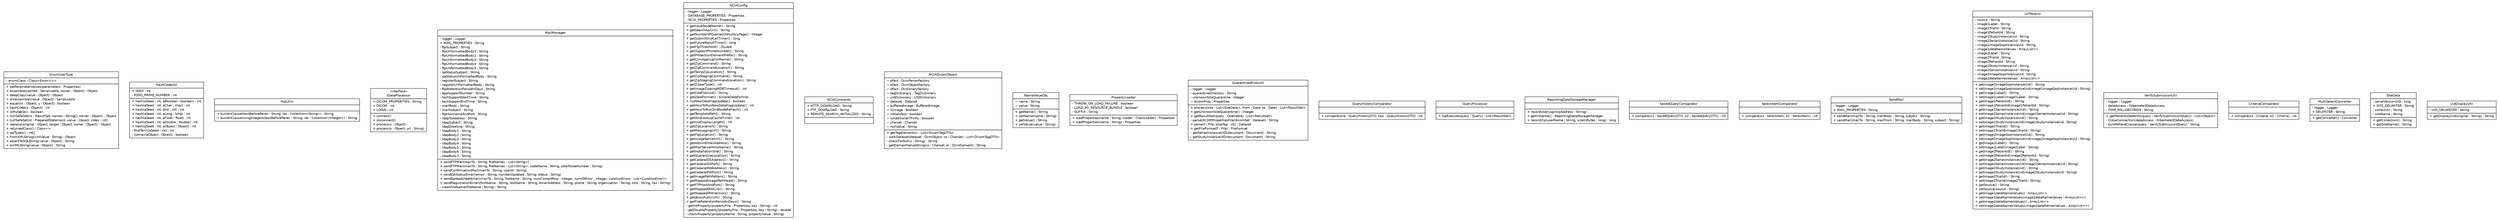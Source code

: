 #!/usr/local/bin/dot
#
# Class diagram 
# Generated by UmlGraph version 4.8 (http://www.spinellis.gr/sw/umlgraph)
#

digraph G {
	edge [fontname="Helvetica",fontsize=10,labelfontname="Helvetica",labelfontsize=10];
	node [fontname="Helvetica",fontsize=10,shape=plaintext];
	// gov.nih.nci.ncia.util.EnumUserType
	c6281 [label=<<table border="0" cellborder="1" cellspacing="0" cellpadding="2" port="p" href="./EnumUserType.html">
		<tr><td><table border="0" cellspacing="0" cellpadding="1">
			<tr><td> EnumUserType </td></tr>
		</table></td></tr>
		<tr><td><table border="0" cellspacing="0" cellpadding="1">
			<tr><td align="left"> - enumClass : Class&lt;Enum&lt;&gt;&gt; </td></tr>
		</table></td></tr>
		<tr><td><table border="0" cellspacing="0" cellpadding="1">
			<tr><td align="left"> + setParameterValues(parameters : Properties) </td></tr>
			<tr><td align="left"> + assemble(cached : Serializable, owner : Object) : Object </td></tr>
			<tr><td align="left"> + deepCopy(value : Object) : Object </td></tr>
			<tr><td align="left"> + disassemble(value : Object) : Serializable </td></tr>
			<tr><td align="left"> + equals(x : Object, y : Object) : boolean </td></tr>
			<tr><td align="left"> + hashCode(x : Object) : int </td></tr>
			<tr><td align="left"> + isMutable() : boolean </td></tr>
			<tr><td align="left"> + nullSafeGet(rs : ResultSet, names : String[], owner : Object) : Object </td></tr>
			<tr><td align="left"> + nullSafeSet(st : PreparedStatement, value : Object, index : int) </td></tr>
			<tr><td align="left"> + replace(original : Object, target : Object, owner : Object) : Object </td></tr>
			<tr><td align="left"> + returnedClass() : Class&lt;&gt; </td></tr>
			<tr><td align="left"> + sqlTypes() : int[] </td></tr>
			<tr><td align="left"> + fromXMLString(xmlValue : String) : Object </td></tr>
			<tr><td align="left"> + objectToSQLString(value : Object) : String </td></tr>
			<tr><td align="left"> + toXMLString(value : Object) : String </td></tr>
		</table></td></tr>
		</table>>, fontname="Helvetica", fontcolor="black", fontsize=10.0];
	// gov.nih.nci.ncia.util.HashCodeUtil
	c6282 [label=<<table border="0" cellborder="1" cellspacing="0" cellpadding="2" port="p" href="./HashCodeUtil.html">
		<tr><td><table border="0" cellspacing="0" cellpadding="1">
			<tr><td> HashCodeUtil </td></tr>
		</table></td></tr>
		<tr><td><table border="0" cellspacing="0" cellpadding="1">
			<tr><td align="left"> + SEED : int </td></tr>
			<tr><td align="left"> - fODD_PRIME_NUMBER : int </td></tr>
		</table></td></tr>
		<tr><td><table border="0" cellspacing="0" cellpadding="1">
			<tr><td align="left"> + hash(aSeed : int, aBoolean : boolean) : int </td></tr>
			<tr><td align="left"> + hash(aSeed : int, aChar : char) : int </td></tr>
			<tr><td align="left"> + hash(aSeed : int, aInt : int) : int </td></tr>
			<tr><td align="left"> + hash(aSeed : int, aLong : long) : int </td></tr>
			<tr><td align="left"> + hash(aSeed : int, aFloat : float) : int </td></tr>
			<tr><td align="left"> + hash(aSeed : int, aDouble : double) : int </td></tr>
			<tr><td align="left"> + hash(aSeed : int, aObject : Object) : int </td></tr>
			<tr><td align="left"> - firstTerm(aSeed : int) : int </td></tr>
			<tr><td align="left"> - isArray(aObject : Object) : boolean </td></tr>
		</table></td></tr>
		</table>>, fontname="Helvetica", fontcolor="black", fontsize=10.0];
	// gov.nih.nci.ncia.util.HqlUtils
	c6283 [label=<<table border="0" cellborder="1" cellspacing="0" cellpadding="2" port="p" href="./HqlUtils.html">
		<tr><td><table border="0" cellspacing="0" cellpadding="1">
			<tr><td> HqlUtils </td></tr>
		</table></td></tr>
		<tr><td><table border="0" cellspacing="0" cellpadding="1">
			<tr><td align="left">  </td></tr>
		</table></td></tr>
		<tr><td><table border="0" cellspacing="0" cellpadding="1">
			<tr><td align="left"> + buildInClause(textBeforeParen : String, ids : Collection&lt;String&gt;) : String </td></tr>
			<tr><td align="left"> + buildInClauseUsingIntegers(textBeforeParen : String, ids : Collection&lt;Integer&gt;) : String </td></tr>
		</table></td></tr>
		</table>>, fontname="Helvetica", fontcolor="black", fontsize=10.0];
	// gov.nih.nci.ncia.util.IDataProcessor
	c6284 [label=<<table border="0" cellborder="1" cellspacing="0" cellpadding="2" port="p" href="./IDataProcessor.html">
		<tr><td><table border="0" cellspacing="0" cellpadding="1">
			<tr><td> &laquo;interface&raquo; </td></tr>
			<tr><td> IDataProcessor </td></tr>
		</table></td></tr>
		<tr><td><table border="0" cellspacing="0" cellpadding="1">
			<tr><td align="left"> + DICOM_PROPERITIES : String </td></tr>
			<tr><td align="left"> + DICOM : int </td></tr>
			<tr><td align="left"> + LOGIN : int </td></tr>
		</table></td></tr>
		<tr><td><table border="0" cellspacing="0" cellpadding="1">
			<tr><td align="left"> + connect() </td></tr>
			<tr><td align="left"> + disconnect() </td></tr>
			<tr><td align="left"> + process(o : Object) </td></tr>
			<tr><td align="left"> + process(o : Object, url : String) </td></tr>
		</table></td></tr>
		</table>>, fontname="Helvetica", fontcolor="black", fontsize=10.0];
	// gov.nih.nci.ncia.util.MailManager
	c6285 [label=<<table border="0" cellborder="1" cellspacing="0" cellpadding="2" port="p" href="./MailManager.html">
		<tr><td><table border="0" cellspacing="0" cellpadding="1">
			<tr><td> MailManager </td></tr>
		</table></td></tr>
		<tr><td><table border="0" cellspacing="0" cellpadding="1">
			<tr><td align="left"> - logger : Logger </td></tr>
			<tr><td align="left"> + MAIL_PROPERTIES : String </td></tr>
			<tr><td align="left"> - ftpSubject : String </td></tr>
			<tr><td align="left"> - ftpUnformattedBody1 : String </td></tr>
			<tr><td align="left"> - ftpUnformattedBody2 : String </td></tr>
			<tr><td align="left"> - ftpUnformattedBody3 : String </td></tr>
			<tr><td align="left"> - ftpUnformattedBody4 : String </td></tr>
			<tr><td align="left"> - ftpUnformattedBody5 : String </td></tr>
			<tr><td align="left"> - qaStatusSubject : String </td></tr>
			<tr><td align="left"> - qaStatusUnFormattedBody : String </td></tr>
			<tr><td align="left"> - registerSubject : String </td></tr>
			<tr><td align="left"> - registerUnformattedBody : String </td></tr>
			<tr><td align="left"> - fileRetentionPeriodInDays : String </td></tr>
			<tr><td align="left"> - appSupportNumber : String </td></tr>
			<tr><td align="left"> - techSupportStartTime : String </td></tr>
			<tr><td align="left"> - techSupportEndTime : String </td></tr>
			<tr><td align="left"> - mailBody : String </td></tr>
			<tr><td align="left"> - mailSubject : String </td></tr>
			<tr><td align="left"> - ftpHostnameAndPort : String </td></tr>
			<tr><td align="left"> - ldapToAddress : String </td></tr>
			<tr><td align="left"> - ldapSubject : String </td></tr>
			<tr><td align="left"> - ldapGreeting : String </td></tr>
			<tr><td align="left"> - ldapBody1 : String </td></tr>
			<tr><td align="left"> - ldapBody2 : String </td></tr>
			<tr><td align="left"> - ldapBody3 : String </td></tr>
			<tr><td align="left"> - ldapBody4 : String </td></tr>
			<tr><td align="left"> - ldapBody5 : String </td></tr>
			<tr><td align="left"> - ldapBody6 : String </td></tr>
			<tr><td align="left"> - ldapBody7 : String </td></tr>
		</table></td></tr>
		<tr><td><table border="0" cellspacing="0" cellpadding="1">
			<tr><td align="left"> + sendFTPMail(mailTo : String, fileNames : List&lt;String&gt;) </td></tr>
			<tr><td align="left"> + sendFTPMail(mailTo : String, fileNames : List&lt;String&gt;, nodeName : String, totalNodeNumber : String) </td></tr>
			<tr><td align="left"> + sendConfirmationMail(mailTo : String, userId : String) </td></tr>
			<tr><td align="left"> + sendQAStatusEmail(email : String, numberUpdated : String, status : String) </td></tr>
			<tr><td align="left"> + sendSpreadsheetEmail(mailTo : String, fileName : String, numCorrectRow : Integer, numOfError : Integer, curationErrors : List&lt;CurationError&gt;) </td></tr>
			<tr><td align="left"> + sendRegistrationEmail(firstName : String, lastName : String, emailAddress : String, phone : String, organization : String, title : String, fax : String) </td></tr>
			<tr><td align="left"> - cleanFileName(fileName : String) : String </td></tr>
		</table></td></tr>
		</table>>, fontname="Helvetica", fontcolor="black", fontsize=10.0];
	// gov.nih.nci.ncia.util.NCIAConfig
	c6286 [label=<<table border="0" cellborder="1" cellspacing="0" cellpadding="2" port="p" href="./NCIAConfig.html">
		<tr><td><table border="0" cellspacing="0" cellpadding="1">
			<tr><td> NCIAConfig </td></tr>
		</table></td></tr>
		<tr><td><table border="0" cellspacing="0" cellpadding="1">
			<tr><td align="left"> - logger : Logger </td></tr>
			<tr><td align="left"> - DATABASE_PROPERTIES : Properties </td></tr>
			<tr><td align="left"> - NCIA_PROPERTIES : Properties </td></tr>
		</table></td></tr>
		<tr><td><table border="0" cellspacing="0" cellpadding="1">
			<tr><td align="left"> + getLocalNodeName() : String </td></tr>
			<tr><td align="left"> + getSearchApiUrl() : String </td></tr>
			<tr><td align="left"> + getNumberOfQueriesOnHistoryPage() : Integer </td></tr>
			<tr><td align="left"> + getSubmitGridCallTimer() : long </td></tr>
			<tr><td align="left"> + getFutureResultTimer() : long </td></tr>
			<tr><td align="left"> + getFtpThreshold() : Double </td></tr>
			<tr><td align="left"> + getSupportPhoneNumber() : String </td></tr>
			<tr><td align="left"> + getProtectionElementPrefix() : String </td></tr>
			<tr><td align="left"> + getCsmApplicationName() : String </td></tr>
			<tr><td align="left"> + getZipCommand() : String </td></tr>
			<tr><td align="left"> + getZipCommandLocation() : String </td></tr>
			<tr><td align="left"> + getTempZipLocation() : String </td></tr>
			<tr><td align="left"> + getZipStagingCommand() : String </td></tr>
			<tr><td align="left"> + getZipStagingCommandLocation() : String </td></tr>
			<tr><td align="left"> + getZipperType() : int </td></tr>
			<tr><td align="left"> + getImageZippingMDBTimeout() : int </td></tr>
			<tr><td align="left"> + getCdePublicId() : String </td></tr>
			<tr><td align="left"> + getDateFormat() : SimpleDateFormat </td></tr>
			<tr><td align="left"> + runNewDataFlagUpdate() : boolean </td></tr>
			<tr><td align="left"> + getHourToRunNewDataFlagUpdate() : int </td></tr>
			<tr><td align="left"> + getHourToRunGridNodeRefresh() : int </td></tr>
			<tr><td align="left"> + getTemplatePath() : String </td></tr>
			<tr><td align="left"> + getGridLookupCacheTime() : int </td></tr>
			<tr><td align="left"> + getUidDisplayLength() : int </td></tr>
			<tr><td align="left"> + getZipLocation() : String </td></tr>
			<tr><td align="left"> + getMessagingUrl() : String </td></tr>
			<tr><td align="left"> + getFtpLocation() : String </td></tr>
			<tr><td align="left"> + getImageServerUrl() : String </td></tr>
			<tr><td align="left"> + getAdminEmailAddress() : String </td></tr>
			<tr><td align="left"> + getMailServerHostName() : String </td></tr>
			<tr><td align="left"> + getInstallationSite() : String </td></tr>
			<tr><td align="left"> + getQuarantineLocation() : String </td></tr>
			<tr><td align="left"> + getCedaraIGSAddress() : String </td></tr>
			<tr><td align="left"> + getCedaraIGSPort() : String </td></tr>
			<tr><td align="left"> + getCedaraIRWAddress() : String </td></tr>
			<tr><td align="left"> + getCedaraIRWPort() : String </td></tr>
			<tr><td align="left"> + getImagePathPattern() : String </td></tr>
			<tr><td align="left"> + getMappedImagePathHead() : String </td></tr>
			<tr><td align="left"> + getFTPHostAndPort() : String </td></tr>
			<tr><td align="left"> + getMappedIRWLink() : String </td></tr>
			<tr><td align="left"> + getMappedIRWVersion() : String </td></tr>
			<tr><td align="left"> + getJBossPublicUrl() : String </td></tr>
			<tr><td align="left"> + getFileRetentionPeriodInDays() : String </td></tr>
			<tr><td align="left"> - getIntProperty(propertyFile : Properties, key : String) : int </td></tr>
			<tr><td align="left"> - getDoubleProperty(propertyFile : Properties, key : String) : double </td></tr>
			<tr><td align="left"> - checkProperty(propertyName : String, propertyValue : String) </td></tr>
		</table></td></tr>
		</table>>, fontname="Helvetica", fontcolor="black", fontsize=10.0];
	// gov.nih.nci.ncia.util.NCIAConstants
	c6287 [label=<<table border="0" cellborder="1" cellspacing="0" cellpadding="2" port="p" href="./NCIAConstants.html">
		<tr><td><table border="0" cellspacing="0" cellpadding="1">
			<tr><td> NCIAConstants </td></tr>
		</table></td></tr>
		<tr><td><table border="0" cellspacing="0" cellpadding="1">
			<tr><td align="left"> + HTTP_DOWNLOAD : String </td></tr>
			<tr><td align="left"> + FTP_DOWNLOAD : String </td></tr>
			<tr><td align="left"> + REMOTE_SEARCH_INITIALIZED : String </td></tr>
		</table></td></tr>
		<tr><td><table border="0" cellspacing="0" cellpadding="1">
			<tr><td align="left">  </td></tr>
		</table></td></tr>
		</table>>, fontname="Helvetica", fontcolor="black", fontsize=10.0];
	// gov.nih.nci.ncia.util.NCIADicomObject
	c6288 [label=<<table border="0" cellborder="1" cellspacing="0" cellpadding="2" port="p" href="./NCIADicomObject.html">
		<tr><td><table border="0" cellspacing="0" cellpadding="1">
			<tr><td> NCIADicomObject </td></tr>
		</table></td></tr>
		<tr><td><table border="0" cellspacing="0" cellpadding="1">
			<tr><td align="left"> ~ pFact : DcmParserFactory </td></tr>
			<tr><td align="left"> ~ oFact : DcmObjectFactory </td></tr>
			<tr><td align="left"> ~ dFact : DictionaryFactory </td></tr>
			<tr><td align="left"> ~ tagDictionary : TagDictionary </td></tr>
			<tr><td align="left"> ~ uidDictionary : UIDDictionary </td></tr>
			<tr><td align="left"> ~ dataset : Dataset </td></tr>
			<tr><td align="left"> ~ bufferedImage : BufferedImage </td></tr>
			<tr><td align="left"> ~ isImage : boolean </td></tr>
			<tr><td align="left"> ~ isManifest : boolean </td></tr>
			<tr><td align="left"> ~ isAdditionalTFInfo : boolean </td></tr>
			<tr><td align="left"> ~ charset : Charset </td></tr>
			<tr><td align="left"> ~ nullValue : String </td></tr>
		</table></td></tr>
		<tr><td><table border="0" cellspacing="0" cellpadding="1">
			<tr><td align="left"> + getTagElements() : List&lt;DicomTagDTO&gt; </td></tr>
			<tr><td align="left"> - walkDataset(dataset : DcmObject, cs : Charset) : List&lt;DicomTagDTO&gt; </td></tr>
			<tr><td align="left"> - checkForNull(s : String) : String </td></tr>
			<tr><td align="left"> - getElementValueString(cs : Charset, el : DcmElement) : String </td></tr>
		</table></td></tr>
		</table>>, fontname="Helvetica", fontcolor="black", fontsize=10.0];
	// gov.nih.nci.ncia.util.NameValueObj
	c6289 [label=<<table border="0" cellborder="1" cellspacing="0" cellpadding="2" port="p" href="./NameValueObj.html">
		<tr><td><table border="0" cellspacing="0" cellpadding="1">
			<tr><td> NameValueObj </td></tr>
		</table></td></tr>
		<tr><td><table border="0" cellspacing="0" cellpadding="1">
			<tr><td align="left"> ~ name : String </td></tr>
			<tr><td align="left"> ~ value : String </td></tr>
		</table></td></tr>
		<tr><td><table border="0" cellspacing="0" cellpadding="1">
			<tr><td align="left"> + getName() : String </td></tr>
			<tr><td align="left"> + setName(name : String) </td></tr>
			<tr><td align="left"> + getValue() : String </td></tr>
			<tr><td align="left"> + setValue(value : String) </td></tr>
		</table></td></tr>
		</table>>, fontname="Helvetica", fontcolor="black", fontsize=10.0];
	// gov.nih.nci.ncia.util.PropertyLoader
	c6290 [label=<<table border="0" cellborder="1" cellspacing="0" cellpadding="2" port="p" href="./PropertyLoader.html">
		<tr><td><table border="0" cellspacing="0" cellpadding="1">
			<tr><td><font face="Helvetica-Oblique"> PropertyLoader </font></td></tr>
		</table></td></tr>
		<tr><td><table border="0" cellspacing="0" cellpadding="1">
			<tr><td align="left"> - THROW_ON_LOAD_FAILURE : boolean </td></tr>
			<tr><td align="left"> - LOAD_AS_RESOURCE_BUNDLE : boolean </td></tr>
			<tr><td align="left"> - SUFFIX : String </td></tr>
		</table></td></tr>
		<tr><td><table border="0" cellspacing="0" cellpadding="1">
			<tr><td align="left"> + loadProperties(name : String, loader : ClassLoader) : Properties </td></tr>
			<tr><td align="left"> + loadProperties(name : String) : Properties </td></tr>
		</table></td></tr>
		</table>>, fontname="Helvetica", fontcolor="black", fontsize=10.0];
	// gov.nih.nci.ncia.util.QuarantinedFilesUtil
	c6291 [label=<<table border="0" cellborder="1" cellspacing="0" cellpadding="2" port="p" href="./QuarantinedFilesUtil.html">
		<tr><td><table border="0" cellspacing="0" cellpadding="1">
			<tr><td> QuarantinedFilesUtil </td></tr>
		</table></td></tr>
		<tr><td><table border="0" cellspacing="0" cellpadding="1">
			<tr><td align="left"> - logger : Logger </td></tr>
			<tr><td align="left"> - quarantineDirectory : String </td></tr>
			<tr><td align="left"> - unknownSiteQuarantine : Integer </td></tr>
			<tr><td align="left"> ~ dicomProp : Properties </td></tr>
		</table></td></tr>
		<tr><td><table border="0" cellspacing="0" cellpadding="1">
			<tr><td align="left"> + process(site : List&lt;SiteData&gt;, from : Date, to : Date) : List&lt;ResultSet&gt; </td></tr>
			<tr><td align="left"> + getUnknownSiteQuarantine() : Integer </td></tr>
			<tr><td align="left"> + getResultSet(query : Queriable) : List&lt;ResultSet&gt; </td></tr>
			<tr><td align="left"> - parseDICOMPropertiesFile(dicomSet : Dataset) : String </td></tr>
			<tr><td align="left"> + parse(f : File, stopTag : int) : Dataset </td></tr>
			<tr><td align="left"> + getFileFormat(f : File) : FileFormat </td></tr>
			<tr><td align="left"> - getSeriesInstanceUID(document : Document) : String </td></tr>
			<tr><td align="left"> - getStudyInstanceUID(document : Document) : String </td></tr>
		</table></td></tr>
		</table>>, fontname="Helvetica", fontcolor="black", fontsize=10.0];
	// gov.nih.nci.ncia.util.QueryHistoryComparator
	c6292 [label=<<table border="0" cellborder="1" cellspacing="0" cellpadding="2" port="p" href="./QueryHistoryComparator.html">
		<tr><td><table border="0" cellspacing="0" cellpadding="1">
			<tr><td> QueryHistoryComparator </td></tr>
		</table></td></tr>
		<tr><td><table border="0" cellspacing="0" cellpadding="1">
			<tr><td align="left">  </td></tr>
		</table></td></tr>
		<tr><td><table border="0" cellspacing="0" cellpadding="1">
			<tr><td align="left"> + compare(one : QueryHistoryDTO, two : QueryHistoryDTO) : int </td></tr>
		</table></td></tr>
		</table>>, fontname="Helvetica", fontcolor="black", fontsize=10.0];
	// gov.nih.nci.ncia.util.QueryProcessor
	c6293 [label=<<table border="0" cellborder="1" cellspacing="0" cellpadding="2" port="p" href="./QueryProcessor.html">
		<tr><td><table border="0" cellspacing="0" cellpadding="1">
			<tr><td> QueryProcessor </td></tr>
		</table></td></tr>
		<tr><td><table border="0" cellspacing="0" cellpadding="1">
			<tr><td align="left">  </td></tr>
		</table></td></tr>
		<tr><td><table border="0" cellspacing="0" cellpadding="1">
			<tr><td align="left"> + hqlExecute(query : Query) : List&lt;ResultSet&gt; </td></tr>
		</table></td></tr>
		</table>>, fontname="Helvetica", fontcolor="black", fontsize=10.0];
	// gov.nih.nci.ncia.util.ReportingDataStorageManager
	c6294 [label=<<table border="0" cellborder="1" cellspacing="0" cellpadding="2" port="p" href="./ReportingDataStorageManager.html">
		<tr><td><table border="0" cellspacing="0" cellpadding="1">
			<tr><td> ReportingDataStorageManager </td></tr>
		</table></td></tr>
		<tr><td><table border="0" cellspacing="0" cellpadding="1">
			<tr><td align="left">  </td></tr>
		</table></td></tr>
		<tr><td><table border="0" cellspacing="0" cellpadding="1">
			<tr><td align="left"> + recordUserLogin(ipAddress : String) </td></tr>
			<tr><td align="left"> + getInstance() : ReportingDataStorageManager </td></tr>
			<tr><td align="left"> + recordZip(userName : String, sizeInBytes : long) : long </td></tr>
		</table></td></tr>
		</table>>, fontname="Helvetica", fontcolor="black", fontsize=10.0];
	// gov.nih.nci.ncia.util.SavedQueryComparator
	c6295 [label=<<table border="0" cellborder="1" cellspacing="0" cellpadding="2" port="p" href="./SavedQueryComparator.html">
		<tr><td><table border="0" cellspacing="0" cellpadding="1">
			<tr><td> SavedQueryComparator </td></tr>
		</table></td></tr>
		<tr><td><table border="0" cellspacing="0" cellpadding="1">
			<tr><td align="left">  </td></tr>
		</table></td></tr>
		<tr><td><table border="0" cellspacing="0" cellpadding="1">
			<tr><td align="left"> + compare(o1 : SavedQueryDTO, o2 : SavedQueryDTO) : int </td></tr>
		</table></td></tr>
		</table>>, fontname="Helvetica", fontcolor="black", fontsize=10.0];
	// gov.nih.nci.ncia.util.SelectItemComparator
	c6296 [label=<<table border="0" cellborder="1" cellspacing="0" cellpadding="2" port="p" href="./SelectItemComparator.html">
		<tr><td><table border="0" cellspacing="0" cellpadding="1">
			<tr><td> SelectItemComparator </td></tr>
		</table></td></tr>
		<tr><td><table border="0" cellspacing="0" cellpadding="1">
			<tr><td align="left">  </td></tr>
		</table></td></tr>
		<tr><td><table border="0" cellspacing="0" cellpadding="1">
			<tr><td align="left"> + compare(o1 : SelectItem, o2 : SelectItem) : int </td></tr>
		</table></td></tr>
		</table>>, fontname="Helvetica", fontcolor="black", fontsize=10.0];
	// gov.nih.nci.ncia.util.SendMail
	c6297 [label=<<table border="0" cellborder="1" cellspacing="0" cellpadding="2" port="p" href="./SendMail.html">
		<tr><td><table border="0" cellspacing="0" cellpadding="1">
			<tr><td> SendMail </td></tr>
		</table></td></tr>
		<tr><td><table border="0" cellspacing="0" cellpadding="1">
			<tr><td align="left"> - logger : Logger </td></tr>
			<tr><td align="left"> + MAIL_PROPERTIES : String </td></tr>
		</table></td></tr>
		<tr><td><table border="0" cellspacing="0" cellpadding="1">
			<tr><td align="left"> + sendMail(mailTo : String, mailBody : String, subject : String) </td></tr>
			<tr><td align="left"> + sendMail(mailTo : String, mailFrom : String, mailBody : String, subject : String) </td></tr>
		</table></td></tr>
		</table>>, fontname="Helvetica", fontcolor="black", fontsize=10.0];
	// gov.nih.nci.ncia.util.UrlParams
	c6298 [label=<<table border="0" cellborder="1" cellspacing="0" cellpadding="2" port="p" href="./UrlParams.html">
		<tr><td><table border="0" cellspacing="0" cellpadding="1">
			<tr><td> UrlParams </td></tr>
		</table></td></tr>
		<tr><td><table border="0" cellspacing="0" cellpadding="1">
			<tr><td align="left"> - source : String </td></tr>
			<tr><td align="left"> - image1Label : String </td></tr>
			<tr><td align="left"> - image1TrialId : String </td></tr>
			<tr><td align="left"> - image1PatientId : String </td></tr>
			<tr><td align="left"> - image1StudyInstanceUid : String </td></tr>
			<tr><td align="left"> - image1SeriesInstanceUid : String </td></tr>
			<tr><td align="left"> - image1ImageSopInstanceUid : String </td></tr>
			<tr><td align="left"> - image1dataNameValues : ArrayList&lt;&gt; </td></tr>
			<tr><td align="left"> - image2Label : String </td></tr>
			<tr><td align="left"> - image2TrialId : String </td></tr>
			<tr><td align="left"> - image2PatientId : String </td></tr>
			<tr><td align="left"> - image2StudyInstanceUid : String </td></tr>
			<tr><td align="left"> - image2SeriesInstanceUid : String </td></tr>
			<tr><td align="left"> - image2ImageSopInstanceUid : String </td></tr>
			<tr><td align="left"> - image2dataNamesValues : ArrayList&lt;&gt; </td></tr>
		</table></td></tr>
		<tr><td><table border="0" cellspacing="0" cellpadding="1">
			<tr><td align="left"> + getImage1ImageSopInstanceUid() : String </td></tr>
			<tr><td align="left"> + setImage1ImageSopInstanceUid(image1ImageSopInstanceUid : String) </td></tr>
			<tr><td align="left"> + getImage1Label() : String </td></tr>
			<tr><td align="left"> + setImage1Label(image1Label : String) </td></tr>
			<tr><td align="left"> + getImage1PatientId() : String </td></tr>
			<tr><td align="left"> + setImage1PatientId(image1PatientId : String) </td></tr>
			<tr><td align="left"> + getImage1SeriesInstanceUid() : String </td></tr>
			<tr><td align="left"> + setImage1SeriesInstanceUid(image1SeriesInstanceUid : String) </td></tr>
			<tr><td align="left"> + getImage1StudyInstanceUid() : String </td></tr>
			<tr><td align="left"> + setImage1StudyInstanceUid(image1StudyInstanceUid : String) </td></tr>
			<tr><td align="left"> + getImage1TrialId() : String </td></tr>
			<tr><td align="left"> + setImage1TrialId(image1TrialId : String) </td></tr>
			<tr><td align="left"> + getImage2ImageSopInstanceUid() : String </td></tr>
			<tr><td align="left"> + setImage2ImageSopInstanceUid(image2ImageSopInstanceUid : String) </td></tr>
			<tr><td align="left"> + getImage2Label() : String </td></tr>
			<tr><td align="left"> + setImage2Label(image2Label : String) </td></tr>
			<tr><td align="left"> + getImage2PatientId() : String </td></tr>
			<tr><td align="left"> + setImage2PatientId(image2PatientId : String) </td></tr>
			<tr><td align="left"> + getImage2SeriesInstanceUid() : String </td></tr>
			<tr><td align="left"> + setImage2SeriesInstanceUid(image2SeriesInstanceUid : String) </td></tr>
			<tr><td align="left"> + getImage2StudyInstanceUid() : String </td></tr>
			<tr><td align="left"> + setImage2StudyInstanceUid(image2StudyInstanceUid : String) </td></tr>
			<tr><td align="left"> + getImage2TrialId() : String </td></tr>
			<tr><td align="left"> + setImage2TrialId(image2TrialId : String) </td></tr>
			<tr><td align="left"> + getSource() : String </td></tr>
			<tr><td align="left"> + setSource(source : String) </td></tr>
			<tr><td align="left"> + getImage1dataNameValues() : ArrayList&lt;&gt; </td></tr>
			<tr><td align="left"> + setImage1dataNameValues(image1dataNameValues : ArrayList&lt;&gt;) </td></tr>
			<tr><td align="left"> + getImage2dataNamesValues() : ArrayList&lt;&gt; </td></tr>
			<tr><td align="left"> + setImage2dataNamesValues(image2dataNamesValues : ArrayList&lt;&gt;) </td></tr>
		</table></td></tr>
		</table>>, fontname="Helvetica", fontcolor="black", fontsize=10.0];
	// gov.nih.nci.ncia.util.VerifySubmissionUtil
	c6299 [label=<<table border="0" cellborder="1" cellspacing="0" cellpadding="2" port="p" href="./VerifySubmissionUtil.html">
		<tr><td><table border="0" cellspacing="0" cellpadding="1">
			<tr><td> VerifySubmissionUtil </td></tr>
		</table></td></tr>
		<tr><td><table border="0" cellspacing="0" cellpadding="1">
			<tr><td align="left"> - logger : Logger </td></tr>
			<tr><td align="left"> - dataAccess : Hibernate3DataAccess </td></tr>
			<tr><td align="left"> - TIME_MILLISECONDS : String </td></tr>
		</table></td></tr>
		<tr><td><table border="0" cellspacing="0" cellpadding="1">
			<tr><td align="left"> + getPatientsDateInfo(query : VerifySubmissionQuery) : List&lt;Object&gt; </td></tr>
			<tr><td align="left"> - CloseConnection(dataAccess : Hibernate3DataAccess) </td></tr>
			<tr><td align="left"> - buildWhereClause(query : VerifySubmissionQuery) : String </td></tr>
		</table></td></tr>
		</table>>, fontname="Helvetica", fontcolor="black", fontsize=10.0];
	// gov.nih.nci.ncia.util.CriteriaComparator
	c6300 [label=<<table border="0" cellborder="1" cellspacing="0" cellpadding="2" port="p" href="./CriteriaComparator.html">
		<tr><td><table border="0" cellspacing="0" cellpadding="1">
			<tr><td> CriteriaComparator </td></tr>
		</table></td></tr>
		<tr><td><table border="0" cellspacing="0" cellpadding="1">
			<tr><td align="left">  </td></tr>
		</table></td></tr>
		<tr><td><table border="0" cellspacing="0" cellpadding="1">
			<tr><td align="left"> + compare(o1 : Criteria, o2 : Criteria) : int </td></tr>
		</table></td></tr>
		</table>>, fontname="Helvetica", fontcolor="black", fontsize=10.0];
	// gov.nih.nci.ncia.util.MultiSelectConverter
	c6301 [label=<<table border="0" cellborder="1" cellspacing="0" cellpadding="2" port="p" href="./MultiSelectConverter.html">
		<tr><td><table border="0" cellspacing="0" cellpadding="1">
			<tr><td> MultiSelectConverter </td></tr>
		</table></td></tr>
		<tr><td><table border="0" cellspacing="0" cellpadding="1">
			<tr><td align="left"> - logger : Logger </td></tr>
			<tr><td align="left"> + DELIMITER : String </td></tr>
		</table></td></tr>
		<tr><td><table border="0" cellspacing="0" cellpadding="1">
			<tr><td align="left"> + getConverter() : Converter </td></tr>
		</table></td></tr>
		</table>>, fontname="Helvetica", fontcolor="black", fontsize=10.0];
	// gov.nih.nci.ncia.util.SiteData
	c6302 [label=<<table border="0" cellborder="1" cellspacing="0" cellpadding="2" port="p" href="./SiteData.html">
		<tr><td><table border="0" cellspacing="0" cellpadding="1">
			<tr><td> SiteData </td></tr>
		</table></td></tr>
		<tr><td><table border="0" cellspacing="0" cellpadding="1">
			<tr><td align="left"> - serialVersionUID : long </td></tr>
			<tr><td align="left"> + SITE_DELIMITER : String </td></tr>
			<tr><td align="left"> - collection : String </td></tr>
			<tr><td align="left"> - siteName : String </td></tr>
		</table></td></tr>
		<tr><td><table border="0" cellspacing="0" cellpadding="1">
			<tr><td align="left"> + getCollection() : String </td></tr>
			<tr><td align="left"> + getSiteName() : String </td></tr>
		</table></td></tr>
		</table>>, fontname="Helvetica", fontcolor="black", fontsize=10.0];
	// gov.nih.nci.ncia.util.UidDisplayUtil
	c6303 [label=<<table border="0" cellborder="1" cellspacing="0" cellpadding="2" port="p" href="./UidDisplayUtil.html">
		<tr><td><table border="0" cellspacing="0" cellpadding="1">
			<tr><td> UidDisplayUtil </td></tr>
		</table></td></tr>
		<tr><td><table border="0" cellspacing="0" cellpadding="1">
			<tr><td align="left"> - UID_DELIMETER : String </td></tr>
		</table></td></tr>
		<tr><td><table border="0" cellspacing="0" cellpadding="1">
			<tr><td align="left"> + getDisplayUid(original : String) : String </td></tr>
		</table></td></tr>
		</table>>, fontname="Helvetica", fontcolor="black", fontsize=10.0];
}

